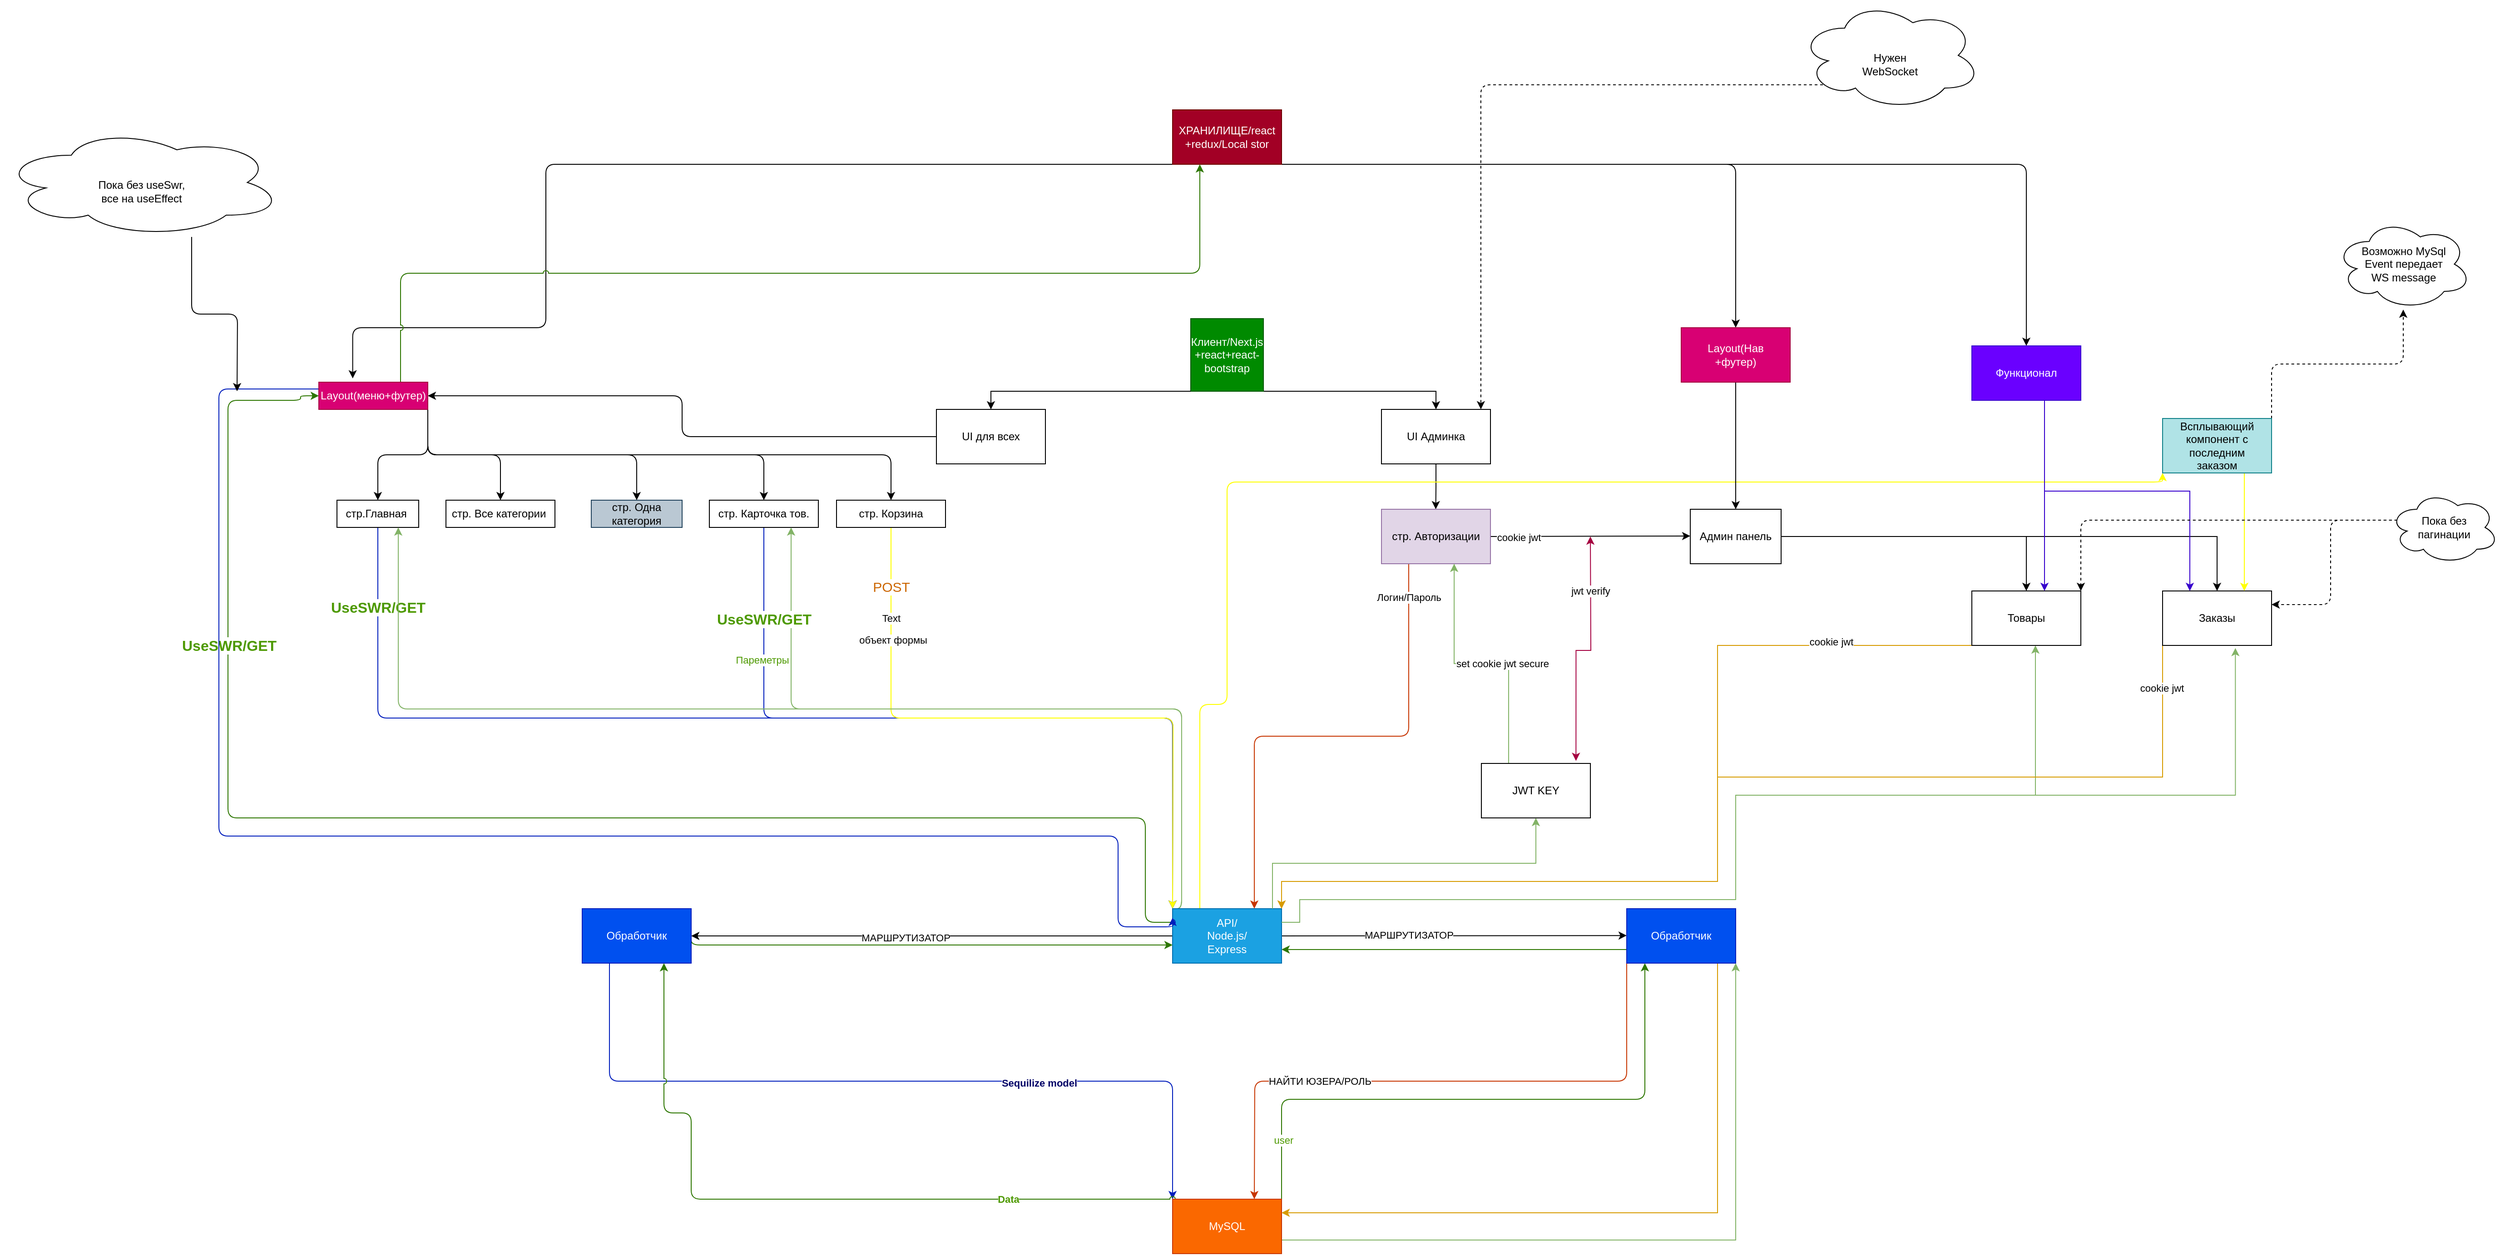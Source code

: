 <mxfile version="13.6.1" type="github">
  <diagram id="jv_QW0BuvOG6lZc9IcTr" name="Page-1">
    <mxGraphModel dx="2010" dy="21202" grid="1" gridSize="10" guides="1" tooltips="1" connect="1" arrows="1" fold="1" page="1" pageScale="1" pageWidth="10000" pageHeight="20000" math="0" shadow="0">
      <root>
        <mxCell id="0" />
        <mxCell id="1" parent="0" />
        <mxCell id="PjABoN36UxYp-kSusRIM-8" style="edgeStyle=orthogonalEdgeStyle;rounded=0;orthogonalLoop=1;jettySize=auto;html=1;exitX=1;exitY=1;exitDx=0;exitDy=0;entryX=0.5;entryY=0;entryDx=0;entryDy=0;" parent="1" source="PjABoN36UxYp-kSusRIM-1" target="PjABoN36UxYp-kSusRIM-6" edge="1">
          <mxGeometry relative="1" as="geometry">
            <Array as="points">
              <mxPoint x="10230" y="390" />
            </Array>
          </mxGeometry>
        </mxCell>
        <mxCell id="PjABoN36UxYp-kSusRIM-1" value="Клиент/Next.js&lt;br&gt;+react+react-bootstrap" style="whiteSpace=wrap;html=1;aspect=fixed;fillColor=#008a00;strokeColor=#005700;fontColor=#ffffff;" parent="1" vertex="1">
          <mxGeometry x="9960" y="310" width="80" height="80" as="geometry" />
        </mxCell>
        <mxCell id="PjABoN36UxYp-kSusRIM-4" style="edgeStyle=orthogonalEdgeStyle;rounded=0;orthogonalLoop=1;jettySize=auto;html=1;exitX=0;exitY=1;exitDx=0;exitDy=0;" parent="1" source="PjABoN36UxYp-kSusRIM-1" target="PjABoN36UxYp-kSusRIM-5" edge="1">
          <mxGeometry relative="1" as="geometry">
            <mxPoint x="9710" y="540" as="targetPoint" />
            <mxPoint x="9966" y="500" as="sourcePoint" />
            <Array as="points">
              <mxPoint x="9740" y="390" />
            </Array>
          </mxGeometry>
        </mxCell>
        <mxCell id="PjABoN36UxYp-kSusRIM-76" style="edgeStyle=orthogonalEdgeStyle;rounded=1;sketch=0;jumpStyle=arc;orthogonalLoop=1;jettySize=auto;html=1;exitX=0;exitY=0.5;exitDx=0;exitDy=0;entryX=1;entryY=0.5;entryDx=0;entryDy=0;strokeColor=#000000;fontColor=#4D9900;" parent="1" source="PjABoN36UxYp-kSusRIM-5" target="PjABoN36UxYp-kSusRIM-69" edge="1">
          <mxGeometry relative="1" as="geometry" />
        </mxCell>
        <mxCell id="PjABoN36UxYp-kSusRIM-5" value="UI для всех" style="rounded=0;whiteSpace=wrap;html=1;" parent="1" vertex="1">
          <mxGeometry x="9680" y="410" width="120" height="60" as="geometry" />
        </mxCell>
        <mxCell id="PjABoN36UxYp-kSusRIM-22" style="edgeStyle=orthogonalEdgeStyle;rounded=0;orthogonalLoop=1;jettySize=auto;html=1;exitX=0.5;exitY=1;exitDx=0;exitDy=0;" parent="1" source="PjABoN36UxYp-kSusRIM-6" edge="1">
          <mxGeometry relative="1" as="geometry">
            <mxPoint x="10229.765" y="520" as="targetPoint" />
          </mxGeometry>
        </mxCell>
        <mxCell id="PjABoN36UxYp-kSusRIM-6" value="UI Админка" style="rounded=0;whiteSpace=wrap;html=1;" parent="1" vertex="1">
          <mxGeometry x="10170" y="410" width="120" height="60" as="geometry" />
        </mxCell>
        <mxCell id="PjABoN36UxYp-kSusRIM-58" style="edgeStyle=orthogonalEdgeStyle;rounded=1;sketch=0;jumpStyle=arc;orthogonalLoop=1;jettySize=auto;html=1;exitX=0.5;exitY=1;exitDx=0;exitDy=0;entryX=0;entryY=0;entryDx=0;entryDy=0;strokeColor=#001DBC;fillColor=#0050ef;" parent="1" source="PjABoN36UxYp-kSusRIM-10" target="PjABoN36UxYp-kSusRIM-24" edge="1">
          <mxGeometry relative="1" as="geometry" />
        </mxCell>
        <mxCell id="PjABoN36UxYp-kSusRIM-63" value="&lt;font color=&quot;#4d9900&quot;&gt;&lt;span style=&quot;font-size: 16px&quot;&gt;&lt;b&gt;UseSWR/GET&lt;/b&gt;&lt;/span&gt;&lt;/font&gt;" style="edgeLabel;html=1;align=center;verticalAlign=middle;resizable=0;points=[];" parent="PjABoN36UxYp-kSusRIM-58" vertex="1" connectable="0">
          <mxGeometry x="-0.865" relative="1" as="geometry">
            <mxPoint as="offset" />
          </mxGeometry>
        </mxCell>
        <mxCell id="PjABoN36UxYp-kSusRIM-10" value="стр.Главная&amp;nbsp;" style="rounded=0;whiteSpace=wrap;html=1;" parent="1" vertex="1">
          <mxGeometry x="9020" y="510" width="90" height="30" as="geometry" />
        </mxCell>
        <mxCell id="PjABoN36UxYp-kSusRIM-12" value="стр. Все категории&amp;nbsp;" style="rounded=0;whiteSpace=wrap;html=1;" parent="1" vertex="1">
          <mxGeometry x="9140" y="510" width="120" height="30" as="geometry" />
        </mxCell>
        <mxCell id="PjABoN36UxYp-kSusRIM-14" value="стр. Одна категория" style="rounded=0;whiteSpace=wrap;html=1;fillColor=#bac8d3;strokeColor=#23445d;" parent="1" vertex="1">
          <mxGeometry x="9300" y="510" width="100" height="30" as="geometry" />
        </mxCell>
        <mxCell id="PjABoN36UxYp-kSusRIM-61" style="edgeStyle=orthogonalEdgeStyle;rounded=1;sketch=0;jumpStyle=arc;orthogonalLoop=1;jettySize=auto;html=1;exitX=0.5;exitY=1;exitDx=0;exitDy=0;strokeColor=#001DBC;fillColor=#0050ef;" parent="1" source="PjABoN36UxYp-kSusRIM-17" edge="1">
          <mxGeometry relative="1" as="geometry">
            <mxPoint x="9940" y="960" as="targetPoint" />
          </mxGeometry>
        </mxCell>
        <mxCell id="PjABoN36UxYp-kSusRIM-88" value="Пареметры" style="edgeLabel;html=1;align=center;verticalAlign=middle;resizable=0;points=[];fontColor=#4D9900;" parent="PjABoN36UxYp-kSusRIM-61" vertex="1" connectable="0">
          <mxGeometry x="-0.665" y="-2" relative="1" as="geometry">
            <mxPoint as="offset" />
          </mxGeometry>
        </mxCell>
        <mxCell id="PjABoN36UxYp-kSusRIM-17" value="стр. Карточка тов." style="rounded=0;whiteSpace=wrap;html=1;" parent="1" vertex="1">
          <mxGeometry x="9430" y="510" width="120" height="30" as="geometry" />
        </mxCell>
        <mxCell id="PjABoN36UxYp-kSusRIM-62" style="edgeStyle=orthogonalEdgeStyle;rounded=1;sketch=0;jumpStyle=arc;orthogonalLoop=1;jettySize=auto;html=1;exitX=0.5;exitY=1;exitDx=0;exitDy=0;fillColor=#b0e3e6;strokeColor=#FFFF00;" parent="1" source="PjABoN36UxYp-kSusRIM-19" edge="1">
          <mxGeometry relative="1" as="geometry">
            <mxPoint x="9940" y="960" as="targetPoint" />
          </mxGeometry>
        </mxCell>
        <mxCell id="PjABoN36UxYp-kSusRIM-67" value="&lt;font style=&quot;font-size: 15px&quot; color=&quot;#cc6600&quot;&gt;POST&lt;/font&gt;" style="edgeLabel;html=1;align=center;verticalAlign=middle;resizable=0;points=[];" parent="PjABoN36UxYp-kSusRIM-62" vertex="1" connectable="0">
          <mxGeometry x="-0.822" relative="1" as="geometry">
            <mxPoint as="offset" />
          </mxGeometry>
        </mxCell>
        <mxCell id="PjABoN36UxYp-kSusRIM-68" value="объект формы" style="edgeLabel;html=1;align=center;verticalAlign=middle;resizable=0;points=[];" parent="PjABoN36UxYp-kSusRIM-62" vertex="1" connectable="0">
          <mxGeometry x="-0.661" y="2" relative="1" as="geometry">
            <mxPoint as="offset" />
          </mxGeometry>
        </mxCell>
        <mxCell id="roOu49d92A6TyhgndbFw-57" value="Text" style="edgeLabel;html=1;align=center;verticalAlign=middle;resizable=0;points=[];" vertex="1" connectable="0" parent="PjABoN36UxYp-kSusRIM-62">
          <mxGeometry x="-0.728" relative="1" as="geometry">
            <mxPoint as="offset" />
          </mxGeometry>
        </mxCell>
        <mxCell id="PjABoN36UxYp-kSusRIM-19" value="стр. Корзина" style="rounded=0;whiteSpace=wrap;html=1;" parent="1" vertex="1">
          <mxGeometry x="9570" y="510" width="120" height="30" as="geometry" />
        </mxCell>
        <mxCell id="PjABoN36UxYp-kSusRIM-99" style="edgeStyle=orthogonalEdgeStyle;rounded=1;sketch=0;jumpStyle=arc;orthogonalLoop=1;jettySize=auto;html=1;exitX=0.25;exitY=1;exitDx=0;exitDy=0;entryX=0.75;entryY=0;entryDx=0;entryDy=0;strokeColor=#C73500;fontColor=#4D9900;fillColor=#fa6800;" parent="1" source="PjABoN36UxYp-kSusRIM-23" target="PjABoN36UxYp-kSusRIM-24" edge="1">
          <mxGeometry relative="1" as="geometry" />
        </mxCell>
        <mxCell id="PjABoN36UxYp-kSusRIM-100" value="&lt;font color=&quot;#000000&quot;&gt;Логин/Пароль&lt;/font&gt;" style="edgeLabel;html=1;align=center;verticalAlign=middle;resizable=0;points=[];fontColor=#4D9900;" parent="PjABoN36UxYp-kSusRIM-99" vertex="1" connectable="0">
          <mxGeometry x="-0.868" relative="1" as="geometry">
            <mxPoint as="offset" />
          </mxGeometry>
        </mxCell>
        <mxCell id="roOu49d92A6TyhgndbFw-11" style="edgeStyle=orthogonalEdgeStyle;rounded=0;orthogonalLoop=1;jettySize=auto;html=1;exitX=1;exitY=0.5;exitDx=0;exitDy=0;" edge="1" parent="1" source="PjABoN36UxYp-kSusRIM-23">
          <mxGeometry relative="1" as="geometry">
            <mxPoint x="10510.0" y="549.471" as="targetPoint" />
          </mxGeometry>
        </mxCell>
        <mxCell id="roOu49d92A6TyhgndbFw-14" value="cookie jwt" style="edgeLabel;html=1;align=center;verticalAlign=middle;resizable=0;points=[];" vertex="1" connectable="0" parent="roOu49d92A6TyhgndbFw-11">
          <mxGeometry x="0.003" y="87" relative="1" as="geometry">
            <mxPoint x="-80" y="87.53" as="offset" />
          </mxGeometry>
        </mxCell>
        <mxCell id="PjABoN36UxYp-kSusRIM-23" value="стр. Авторизации" style="rounded=0;whiteSpace=wrap;html=1;fillColor=#e1d5e7;strokeColor=#9673a6;" parent="1" vertex="1">
          <mxGeometry x="10170" y="520" width="120" height="60" as="geometry" />
        </mxCell>
        <mxCell id="PjABoN36UxYp-kSusRIM-55" style="edgeStyle=orthogonalEdgeStyle;rounded=1;sketch=0;jumpStyle=arc;orthogonalLoop=1;jettySize=auto;html=1;exitX=0;exitY=0.5;exitDx=0;exitDy=0;strokeColor=#000000;" parent="1" source="PjABoN36UxYp-kSusRIM-24" target="PjABoN36UxYp-kSusRIM-26" edge="1">
          <mxGeometry relative="1" as="geometry" />
        </mxCell>
        <mxCell id="PjABoN36UxYp-kSusRIM-56" value="МАРШРУТИЗАТОР" style="edgeLabel;html=1;align=center;verticalAlign=middle;resizable=0;points=[];" parent="PjABoN36UxYp-kSusRIM-55" vertex="1" connectable="0">
          <mxGeometry x="0.112" y="2" relative="1" as="geometry">
            <mxPoint as="offset" />
          </mxGeometry>
        </mxCell>
        <mxCell id="PjABoN36UxYp-kSusRIM-78" style="edgeStyle=orthogonalEdgeStyle;rounded=1;sketch=0;jumpStyle=arc;orthogonalLoop=1;jettySize=auto;html=1;exitX=0;exitY=0.25;exitDx=0;exitDy=0;strokeColor=#2D7600;fontColor=#4D9900;entryX=0;entryY=0.5;entryDx=0;entryDy=0;fillColor=#60a917;" parent="1" source="PjABoN36UxYp-kSusRIM-24" target="PjABoN36UxYp-kSusRIM-69" edge="1">
          <mxGeometry relative="1" as="geometry">
            <mxPoint x="8930" y="420" as="targetPoint" />
            <Array as="points">
              <mxPoint x="9910" y="975" />
              <mxPoint x="9910" y="860" />
              <mxPoint x="8900" y="860" />
              <mxPoint x="8900" y="400" />
              <mxPoint x="8980" y="400" />
              <mxPoint x="8980" y="395" />
            </Array>
          </mxGeometry>
        </mxCell>
        <mxCell id="PjABoN36UxYp-kSusRIM-96" value="&lt;b style=&quot;font-size: 16px&quot;&gt;UseSWR/GET&lt;/b&gt;" style="edgeLabel;html=1;align=center;verticalAlign=middle;resizable=0;points=[];fontColor=#4D9900;" parent="PjABoN36UxYp-kSusRIM-78" vertex="1" connectable="0">
          <mxGeometry x="0.564" y="-1" relative="1" as="geometry">
            <mxPoint as="offset" />
          </mxGeometry>
        </mxCell>
        <mxCell id="PjABoN36UxYp-kSusRIM-97" style="edgeStyle=orthogonalEdgeStyle;rounded=1;sketch=0;jumpStyle=arc;orthogonalLoop=1;jettySize=auto;html=1;exitX=1;exitY=0.5;exitDx=0;exitDy=0;strokeColor=#000000;fontColor=#4D9900;" parent="1" source="PjABoN36UxYp-kSusRIM-24" edge="1">
          <mxGeometry relative="1" as="geometry">
            <mxPoint x="10440" y="989.571" as="targetPoint" />
          </mxGeometry>
        </mxCell>
        <mxCell id="PjABoN36UxYp-kSusRIM-101" value="&lt;font color=&quot;#000000&quot;&gt;МАРШРУТИЗАТОР&lt;/font&gt;" style="edgeLabel;html=1;align=center;verticalAlign=middle;resizable=0;points=[];fontColor=#4D9900;" parent="PjABoN36UxYp-kSusRIM-97" vertex="1" connectable="0">
          <mxGeometry x="0.001" y="50" relative="1" as="geometry">
            <mxPoint x="-50" y="49" as="offset" />
          </mxGeometry>
        </mxCell>
        <mxCell id="roOu49d92A6TyhgndbFw-39" style="edgeStyle=orthogonalEdgeStyle;rounded=1;orthogonalLoop=1;jettySize=auto;html=1;exitX=0;exitY=0;exitDx=0;exitDy=0;entryX=0.75;entryY=1;entryDx=0;entryDy=0;startArrow=none;startFill=0;fillColor=#d5e8d4;strokeColor=#82b366;" edge="1" parent="1" source="PjABoN36UxYp-kSusRIM-24" target="PjABoN36UxYp-kSusRIM-10">
          <mxGeometry relative="1" as="geometry">
            <Array as="points">
              <mxPoint x="9950" y="960" />
              <mxPoint x="9950" y="740" />
              <mxPoint x="9088" y="740" />
            </Array>
          </mxGeometry>
        </mxCell>
        <mxCell id="roOu49d92A6TyhgndbFw-40" style="edgeStyle=orthogonalEdgeStyle;rounded=1;orthogonalLoop=1;jettySize=auto;html=1;exitX=0;exitY=0;exitDx=0;exitDy=0;entryX=0.75;entryY=1;entryDx=0;entryDy=0;startArrow=none;startFill=0;fillColor=#d5e8d4;strokeColor=#82b366;" edge="1" parent="1" source="PjABoN36UxYp-kSusRIM-24" target="PjABoN36UxYp-kSusRIM-17">
          <mxGeometry relative="1" as="geometry">
            <Array as="points">
              <mxPoint x="9950" y="960" />
              <mxPoint x="9950" y="740" />
              <mxPoint x="9520" y="740" />
            </Array>
          </mxGeometry>
        </mxCell>
        <mxCell id="roOu49d92A6TyhgndbFw-58" style="edgeStyle=orthogonalEdgeStyle;rounded=1;orthogonalLoop=1;jettySize=auto;html=1;exitX=0.25;exitY=0;exitDx=0;exitDy=0;startArrow=none;startFill=0;strokeColor=#FFFF00;entryX=0;entryY=1;entryDx=0;entryDy=0;" edge="1" parent="1" source="PjABoN36UxYp-kSusRIM-24" target="roOu49d92A6TyhgndbFw-55">
          <mxGeometry relative="1" as="geometry">
            <mxPoint x="10050" y="510" as="targetPoint" />
            <Array as="points">
              <mxPoint x="9970" y="735" />
              <mxPoint x="10000" y="735" />
              <mxPoint x="10000" y="490" />
              <mxPoint x="11030" y="490" />
            </Array>
          </mxGeometry>
        </mxCell>
        <mxCell id="PjABoN36UxYp-kSusRIM-24" value="API/&lt;br&gt;Node.js/&lt;br&gt;Express" style="rounded=0;whiteSpace=wrap;html=1;fillColor=#1ba1e2;strokeColor=#006EAF;fontColor=#ffffff;" parent="1" vertex="1">
          <mxGeometry x="9940" y="960" width="120" height="60" as="geometry" />
        </mxCell>
        <mxCell id="PjABoN36UxYp-kSusRIM-89" style="edgeStyle=orthogonalEdgeStyle;rounded=1;sketch=0;jumpStyle=arc;orthogonalLoop=1;jettySize=auto;html=1;exitX=0.25;exitY=1;exitDx=0;exitDy=0;entryX=0;entryY=0;entryDx=0;entryDy=0;strokeColor=#001DBC;fontColor=#4D9900;fillColor=#0050ef;" parent="1" source="PjABoN36UxYp-kSusRIM-26" target="PjABoN36UxYp-kSusRIM-51" edge="1">
          <mxGeometry relative="1" as="geometry" />
        </mxCell>
        <mxCell id="PjABoN36UxYp-kSusRIM-93" value="&lt;b&gt;&lt;font color=&quot;#000066&quot;&gt;Sequilize model&lt;/font&gt;&lt;/b&gt;" style="edgeLabel;html=1;align=center;verticalAlign=middle;resizable=0;points=[];fontColor=#4D9900;" parent="PjABoN36UxYp-kSusRIM-89" vertex="1" connectable="0">
          <mxGeometry x="0.369" y="-1" relative="1" as="geometry">
            <mxPoint y="1" as="offset" />
          </mxGeometry>
        </mxCell>
        <mxCell id="PjABoN36UxYp-kSusRIM-95" style="edgeStyle=orthogonalEdgeStyle;rounded=1;sketch=0;jumpStyle=arc;orthogonalLoop=1;jettySize=auto;html=1;exitX=1;exitY=0.5;exitDx=0;exitDy=0;strokeColor=#2D7600;fontColor=#4D9900;fillColor=#60a917;" parent="1" source="PjABoN36UxYp-kSusRIM-26" target="PjABoN36UxYp-kSusRIM-24" edge="1">
          <mxGeometry relative="1" as="geometry">
            <Array as="points">
              <mxPoint x="9410" y="1000" />
            </Array>
          </mxGeometry>
        </mxCell>
        <mxCell id="PjABoN36UxYp-kSusRIM-26" value="Обработчик" style="rounded=0;whiteSpace=wrap;html=1;fillColor=#0050ef;strokeColor=#001DBC;fontColor=#ffffff;" parent="1" vertex="1">
          <mxGeometry x="9290" y="960" width="120" height="60" as="geometry" />
        </mxCell>
        <mxCell id="PjABoN36UxYp-kSusRIM-91" style="edgeStyle=orthogonalEdgeStyle;rounded=1;sketch=0;jumpStyle=arc;orthogonalLoop=1;jettySize=auto;html=1;exitX=1;exitY=0;exitDx=0;exitDy=0;entryX=0.75;entryY=1;entryDx=0;entryDy=0;strokeColor=#2D7600;fontColor=#4D9900;fillColor=#60a917;" parent="1" source="PjABoN36UxYp-kSusRIM-51" target="PjABoN36UxYp-kSusRIM-26" edge="1">
          <mxGeometry relative="1" as="geometry">
            <Array as="points">
              <mxPoint x="9410" y="1185" />
              <mxPoint x="9380" y="1185" />
            </Array>
          </mxGeometry>
        </mxCell>
        <mxCell id="PjABoN36UxYp-kSusRIM-94" value="&lt;b&gt;Data&lt;/b&gt;" style="edgeLabel;html=1;align=center;verticalAlign=middle;resizable=0;points=[];fontColor=#4D9900;" parent="PjABoN36UxYp-kSusRIM-91" vertex="1" connectable="0">
          <mxGeometry x="-0.359" relative="1" as="geometry">
            <mxPoint as="offset" />
          </mxGeometry>
        </mxCell>
        <mxCell id="PjABoN36UxYp-kSusRIM-104" style="edgeStyle=orthogonalEdgeStyle;rounded=1;sketch=0;jumpStyle=arc;orthogonalLoop=1;jettySize=auto;html=1;exitX=1;exitY=0;exitDx=0;exitDy=0;strokeColor=#2D7600;fontColor=#4D9900;fillColor=#60a917;" parent="1" source="PjABoN36UxYp-kSusRIM-51" target="PjABoN36UxYp-kSusRIM-98" edge="1">
          <mxGeometry relative="1" as="geometry">
            <mxPoint x="10460" y="1060" as="targetPoint" />
            <Array as="points">
              <mxPoint x="10060" y="1170" />
              <mxPoint x="10460" y="1170" />
            </Array>
          </mxGeometry>
        </mxCell>
        <mxCell id="PjABoN36UxYp-kSusRIM-105" value="user" style="edgeLabel;html=1;align=center;verticalAlign=middle;resizable=0;points=[];fontColor=#4D9900;" parent="PjABoN36UxYp-kSusRIM-104" vertex="1" connectable="0">
          <mxGeometry x="-0.801" y="-2" relative="1" as="geometry">
            <mxPoint as="offset" />
          </mxGeometry>
        </mxCell>
        <mxCell id="roOu49d92A6TyhgndbFw-35" style="edgeStyle=orthogonalEdgeStyle;rounded=0;orthogonalLoop=1;jettySize=auto;html=1;exitX=1;exitY=0.75;exitDx=0;exitDy=0;startArrow=none;startFill=0;entryX=1;entryY=1;entryDx=0;entryDy=0;fillColor=#d5e8d4;strokeColor=#82b366;" edge="1" parent="1" source="PjABoN36UxYp-kSusRIM-51" target="PjABoN36UxYp-kSusRIM-98">
          <mxGeometry relative="1" as="geometry">
            <mxPoint x="10570" y="1324.667" as="targetPoint" />
          </mxGeometry>
        </mxCell>
        <mxCell id="PjABoN36UxYp-kSusRIM-51" value="MySQL" style="rounded=0;whiteSpace=wrap;html=1;fillColor=#fa6800;strokeColor=#C73500;fontColor=#ffffff;" parent="1" vertex="1">
          <mxGeometry x="9940" y="1280" width="120" height="60" as="geometry" />
        </mxCell>
        <mxCell id="PjABoN36UxYp-kSusRIM-74" style="edgeStyle=orthogonalEdgeStyle;rounded=1;sketch=0;jumpStyle=arc;orthogonalLoop=1;jettySize=auto;html=1;exitX=0;exitY=1;exitDx=0;exitDy=0;entryX=0.311;entryY=-0.139;entryDx=0;entryDy=0;entryPerimeter=0;strokeColor=#000000;" parent="1" source="PjABoN36UxYp-kSusRIM-57" target="PjABoN36UxYp-kSusRIM-69" edge="1">
          <mxGeometry relative="1" as="geometry">
            <Array as="points">
              <mxPoint x="9250" y="320" />
              <mxPoint x="9037" y="320" />
            </Array>
          </mxGeometry>
        </mxCell>
        <mxCell id="roOu49d92A6TyhgndbFw-54" style="edgeStyle=orthogonalEdgeStyle;rounded=1;orthogonalLoop=1;jettySize=auto;html=1;exitX=1;exitY=1;exitDx=0;exitDy=0;entryX=0.5;entryY=0;entryDx=0;entryDy=0;startArrow=none;startFill=0;" edge="1" parent="1" source="PjABoN36UxYp-kSusRIM-57" target="roOu49d92A6TyhgndbFw-45">
          <mxGeometry relative="1" as="geometry">
            <Array as="points">
              <mxPoint x="10560" y="140" />
            </Array>
          </mxGeometry>
        </mxCell>
        <mxCell id="roOu49d92A6TyhgndbFw-71" style="edgeStyle=orthogonalEdgeStyle;rounded=1;orthogonalLoop=1;jettySize=auto;html=1;exitX=1;exitY=1;exitDx=0;exitDy=0;startArrow=none;startFill=0;strokeColor=#000000;" edge="1" parent="1" source="PjABoN36UxYp-kSusRIM-57" target="roOu49d92A6TyhgndbFw-64">
          <mxGeometry relative="1" as="geometry">
            <Array as="points">
              <mxPoint x="10880" y="140" />
            </Array>
          </mxGeometry>
        </mxCell>
        <mxCell id="PjABoN36UxYp-kSusRIM-57" value="ХРАНИЛИЩЕ/react&lt;br&gt;+redux/Local stor" style="rounded=0;whiteSpace=wrap;html=1;fillColor=#a20025;strokeColor=#6F0000;fontColor=#ffffff;" parent="1" vertex="1">
          <mxGeometry x="9940" y="80" width="120" height="60" as="geometry" />
        </mxCell>
        <mxCell id="PjABoN36UxYp-kSusRIM-66" value="&lt;b style=&quot;color: rgb(77 , 153 , 0) ; font-size: 16px&quot;&gt;UseSWR/GET&lt;/b&gt;" style="edgeLabel;html=1;align=center;verticalAlign=middle;resizable=0;points=[];" parent="1" vertex="1" connectable="0">
          <mxGeometry x="9095" y="657.5" as="geometry">
            <mxPoint x="395" y="-17" as="offset" />
          </mxGeometry>
        </mxCell>
        <mxCell id="PjABoN36UxYp-kSusRIM-72" style="edgeStyle=orthogonalEdgeStyle;rounded=1;sketch=0;jumpStyle=arc;orthogonalLoop=1;jettySize=auto;html=1;exitX=0.75;exitY=0;exitDx=0;exitDy=0;entryX=0.25;entryY=1;entryDx=0;entryDy=0;strokeColor=#2D7600;fillColor=#60a917;" parent="1" source="PjABoN36UxYp-kSusRIM-69" target="PjABoN36UxYp-kSusRIM-57" edge="1">
          <mxGeometry relative="1" as="geometry" />
        </mxCell>
        <mxCell id="PjABoN36UxYp-kSusRIM-77" style="edgeStyle=orthogonalEdgeStyle;rounded=1;sketch=0;jumpStyle=arc;orthogonalLoop=1;jettySize=auto;html=1;exitX=0;exitY=0.25;exitDx=0;exitDy=0;strokeColor=#001DBC;fontColor=#4D9900;fillColor=#0050ef;" parent="1" source="PjABoN36UxYp-kSusRIM-69" edge="1">
          <mxGeometry relative="1" as="geometry">
            <mxPoint x="9940" y="970" as="targetPoint" />
            <Array as="points">
              <mxPoint x="8890" y="388" />
              <mxPoint x="8890" y="880" />
              <mxPoint x="9880" y="880" />
              <mxPoint x="9880" y="980" />
              <mxPoint x="9940" y="980" />
            </Array>
          </mxGeometry>
        </mxCell>
        <mxCell id="PjABoN36UxYp-kSusRIM-82" style="edgeStyle=orthogonalEdgeStyle;rounded=1;sketch=0;jumpStyle=arc;orthogonalLoop=1;jettySize=auto;html=1;exitX=1;exitY=1;exitDx=0;exitDy=0;entryX=0.5;entryY=0;entryDx=0;entryDy=0;strokeColor=#000000;fontColor=#4D9900;" parent="1" source="PjABoN36UxYp-kSusRIM-69" target="PjABoN36UxYp-kSusRIM-14" edge="1">
          <mxGeometry relative="1" as="geometry" />
        </mxCell>
        <mxCell id="PjABoN36UxYp-kSusRIM-83" style="edgeStyle=orthogonalEdgeStyle;rounded=1;sketch=0;jumpStyle=arc;orthogonalLoop=1;jettySize=auto;html=1;exitX=1;exitY=1;exitDx=0;exitDy=0;strokeColor=#000000;fontColor=#4D9900;" parent="1" source="PjABoN36UxYp-kSusRIM-69" target="PjABoN36UxYp-kSusRIM-17" edge="1">
          <mxGeometry relative="1" as="geometry" />
        </mxCell>
        <mxCell id="PjABoN36UxYp-kSusRIM-84" style="edgeStyle=orthogonalEdgeStyle;rounded=1;sketch=0;jumpStyle=arc;orthogonalLoop=1;jettySize=auto;html=1;exitX=1;exitY=1;exitDx=0;exitDy=0;strokeColor=#000000;fontColor=#4D9900;" parent="1" source="PjABoN36UxYp-kSusRIM-69" target="PjABoN36UxYp-kSusRIM-19" edge="1">
          <mxGeometry relative="1" as="geometry" />
        </mxCell>
        <mxCell id="PjABoN36UxYp-kSusRIM-85" style="edgeStyle=orthogonalEdgeStyle;rounded=1;sketch=0;jumpStyle=arc;orthogonalLoop=1;jettySize=auto;html=1;exitX=1;exitY=1;exitDx=0;exitDy=0;strokeColor=#000000;fontColor=#4D9900;" parent="1" source="PjABoN36UxYp-kSusRIM-69" target="PjABoN36UxYp-kSusRIM-12" edge="1">
          <mxGeometry relative="1" as="geometry" />
        </mxCell>
        <mxCell id="PjABoN36UxYp-kSusRIM-87" style="edgeStyle=orthogonalEdgeStyle;rounded=1;sketch=0;jumpStyle=arc;orthogonalLoop=1;jettySize=auto;html=1;exitX=1;exitY=1;exitDx=0;exitDy=0;entryX=0.5;entryY=0;entryDx=0;entryDy=0;strokeColor=#000000;fontColor=#4D9900;" parent="1" source="PjABoN36UxYp-kSusRIM-69" target="PjABoN36UxYp-kSusRIM-10" edge="1">
          <mxGeometry relative="1" as="geometry" />
        </mxCell>
        <mxCell id="PjABoN36UxYp-kSusRIM-69" value="Layout(меню+футер)" style="rounded=0;whiteSpace=wrap;html=1;fillColor=#d80073;strokeColor=#A50040;fontColor=#ffffff;" parent="1" vertex="1">
          <mxGeometry x="9000" y="380" width="120" height="30" as="geometry" />
        </mxCell>
        <mxCell id="PjABoN36UxYp-kSusRIM-102" style="edgeStyle=orthogonalEdgeStyle;rounded=1;sketch=0;jumpStyle=arc;orthogonalLoop=1;jettySize=auto;html=1;exitX=0;exitY=1;exitDx=0;exitDy=0;strokeColor=#C73500;fontColor=#4D9900;fillColor=#fa6800;" parent="1" source="PjABoN36UxYp-kSusRIM-98" edge="1">
          <mxGeometry relative="1" as="geometry">
            <mxPoint x="10030" y="1280" as="targetPoint" />
          </mxGeometry>
        </mxCell>
        <mxCell id="PjABoN36UxYp-kSusRIM-103" value="&lt;font color=&quot;#000000&quot;&gt;НАЙТИ ЮЗЕРА/РОЛЬ&lt;/font&gt;" style="edgeLabel;html=1;align=center;verticalAlign=middle;resizable=0;points=[];fontColor=#4D9900;" parent="PjABoN36UxYp-kSusRIM-102" vertex="1" connectable="0">
          <mxGeometry x="0.399" relative="1" as="geometry">
            <mxPoint as="offset" />
          </mxGeometry>
        </mxCell>
        <mxCell id="roOu49d92A6TyhgndbFw-15" style="edgeStyle=orthogonalEdgeStyle;rounded=0;orthogonalLoop=1;jettySize=auto;html=1;exitX=0.868;exitY=-0.046;exitDx=0;exitDy=0;exitPerimeter=0;fillColor=#d80073;strokeColor=#A50040;startArrow=classic;startFill=1;" edge="1" parent="1" source="roOu49d92A6TyhgndbFw-2">
          <mxGeometry relative="1" as="geometry">
            <mxPoint x="10400.0" y="550" as="targetPoint" />
          </mxGeometry>
        </mxCell>
        <mxCell id="roOu49d92A6TyhgndbFw-17" value="jwt verify" style="edgeLabel;html=1;align=center;verticalAlign=middle;resizable=0;points=[];" vertex="1" connectable="0" parent="roOu49d92A6TyhgndbFw-15">
          <mxGeometry x="0.852" y="-1" relative="1" as="geometry">
            <mxPoint x="-1" y="40.52" as="offset" />
          </mxGeometry>
        </mxCell>
        <mxCell id="roOu49d92A6TyhgndbFw-18" style="edgeStyle=orthogonalEdgeStyle;rounded=0;orthogonalLoop=1;jettySize=auto;html=1;entryX=0.5;entryY=1;entryDx=0;entryDy=0;fillColor=#d5e8d4;strokeColor=#82b366;" edge="1" parent="1" target="roOu49d92A6TyhgndbFw-2">
          <mxGeometry relative="1" as="geometry">
            <mxPoint x="10050" y="960" as="sourcePoint" />
            <Array as="points">
              <mxPoint x="10050" y="960" />
              <mxPoint x="10050" y="910" />
              <mxPoint x="10340" y="910" />
            </Array>
          </mxGeometry>
        </mxCell>
        <mxCell id="roOu49d92A6TyhgndbFw-34" style="edgeStyle=orthogonalEdgeStyle;rounded=0;orthogonalLoop=1;jettySize=auto;html=1;exitX=0.75;exitY=1;exitDx=0;exitDy=0;startArrow=none;startFill=0;entryX=1;entryY=0.25;entryDx=0;entryDy=0;fillColor=#ffe6cc;strokeColor=#d79b00;" edge="1" parent="1" source="PjABoN36UxYp-kSusRIM-98" target="PjABoN36UxYp-kSusRIM-51">
          <mxGeometry relative="1" as="geometry">
            <mxPoint x="10560" y="1270" as="targetPoint" />
            <Array as="points">
              <mxPoint x="10540" y="1020" />
              <mxPoint x="10540" y="1295" />
            </Array>
          </mxGeometry>
        </mxCell>
        <mxCell id="roOu49d92A6TyhgndbFw-36" style="edgeStyle=orthogonalEdgeStyle;rounded=0;orthogonalLoop=1;jettySize=auto;html=1;startArrow=none;startFill=0;fillColor=#d5e8d4;strokeColor=#82b366;" edge="1" parent="1" target="roOu49d92A6TyhgndbFw-20">
          <mxGeometry relative="1" as="geometry">
            <mxPoint x="10890" y="680" as="targetPoint" />
            <mxPoint x="10240" y="950" as="sourcePoint" />
            <Array as="points">
              <mxPoint x="10560" y="835" />
              <mxPoint x="10890" y="835" />
            </Array>
          </mxGeometry>
        </mxCell>
        <mxCell id="roOu49d92A6TyhgndbFw-38" style="edgeStyle=orthogonalEdgeStyle;rounded=0;orthogonalLoop=1;jettySize=auto;html=1;exitX=1;exitY=0.25;exitDx=0;exitDy=0;startArrow=none;startFill=0;entryX=0.668;entryY=1.047;entryDx=0;entryDy=0;entryPerimeter=0;fillColor=#d5e8d4;strokeColor=#82b366;" edge="1" parent="1" source="PjABoN36UxYp-kSusRIM-24" target="roOu49d92A6TyhgndbFw-22">
          <mxGeometry relative="1" as="geometry">
            <mxPoint x="11110" y="710" as="targetPoint" />
            <Array as="points">
              <mxPoint x="10080" y="975" />
              <mxPoint x="10080" y="950" />
              <mxPoint x="10560" y="950" />
              <mxPoint x="10560" y="835" />
              <mxPoint x="11110" y="835" />
            </Array>
          </mxGeometry>
        </mxCell>
        <mxCell id="roOu49d92A6TyhgndbFw-44" style="edgeStyle=orthogonalEdgeStyle;rounded=1;orthogonalLoop=1;jettySize=auto;html=1;exitX=0;exitY=0.75;exitDx=0;exitDy=0;entryX=1;entryY=0.75;entryDx=0;entryDy=0;startArrow=none;startFill=0;fillColor=#60a917;strokeColor=#2D7600;" edge="1" parent="1" source="PjABoN36UxYp-kSusRIM-98" target="PjABoN36UxYp-kSusRIM-24">
          <mxGeometry relative="1" as="geometry" />
        </mxCell>
        <mxCell id="PjABoN36UxYp-kSusRIM-98" value="Обработчик" style="rounded=0;whiteSpace=wrap;html=1;fontColor=#ffffff;fillColor=#0050ef;strokeColor=#001DBC;" parent="1" vertex="1">
          <mxGeometry x="10440" y="960" width="120" height="60" as="geometry" />
        </mxCell>
        <mxCell id="roOu49d92A6TyhgndbFw-7" style="edgeStyle=orthogonalEdgeStyle;rounded=0;orthogonalLoop=1;jettySize=auto;html=1;exitX=0.25;exitY=0;exitDx=0;exitDy=0;entryX=0.667;entryY=1;entryDx=0;entryDy=0;entryPerimeter=0;fillColor=#d5e8d4;strokeColor=#82b366;" edge="1" parent="1" source="roOu49d92A6TyhgndbFw-2" target="PjABoN36UxYp-kSusRIM-23">
          <mxGeometry relative="1" as="geometry" />
        </mxCell>
        <mxCell id="roOu49d92A6TyhgndbFw-8" value="set cookie jwt secure" style="edgeLabel;html=1;align=center;verticalAlign=middle;resizable=0;points=[];" vertex="1" connectable="0" parent="roOu49d92A6TyhgndbFw-7">
          <mxGeometry x="-0.215" y="7" relative="1" as="geometry">
            <mxPoint x="-7" y="-7" as="offset" />
          </mxGeometry>
        </mxCell>
        <mxCell id="roOu49d92A6TyhgndbFw-2" value="JWT KEY" style="rounded=0;whiteSpace=wrap;html=1;" vertex="1" parent="1">
          <mxGeometry x="10280" y="800" width="120" height="60" as="geometry" />
        </mxCell>
        <mxCell id="roOu49d92A6TyhgndbFw-23" style="edgeStyle=orthogonalEdgeStyle;rounded=0;orthogonalLoop=1;jettySize=auto;html=1;exitX=1;exitY=0.5;exitDx=0;exitDy=0;startArrow=none;startFill=0;" edge="1" parent="1" source="roOu49d92A6TyhgndbFw-12" target="roOu49d92A6TyhgndbFw-20">
          <mxGeometry relative="1" as="geometry" />
        </mxCell>
        <mxCell id="roOu49d92A6TyhgndbFw-24" style="edgeStyle=orthogonalEdgeStyle;rounded=0;orthogonalLoop=1;jettySize=auto;html=1;exitX=1;exitY=0.5;exitDx=0;exitDy=0;startArrow=none;startFill=0;" edge="1" parent="1" source="roOu49d92A6TyhgndbFw-12" target="roOu49d92A6TyhgndbFw-22">
          <mxGeometry relative="1" as="geometry" />
        </mxCell>
        <mxCell id="roOu49d92A6TyhgndbFw-12" value="Админ панель" style="rounded=0;whiteSpace=wrap;html=1;" vertex="1" parent="1">
          <mxGeometry x="10510" y="520" width="100" height="60" as="geometry" />
        </mxCell>
        <mxCell id="roOu49d92A6TyhgndbFw-32" style="edgeStyle=orthogonalEdgeStyle;rounded=0;orthogonalLoop=1;jettySize=auto;html=1;exitX=0;exitY=1;exitDx=0;exitDy=0;startArrow=none;startFill=0;fillColor=#ffe6cc;strokeColor=#d79b00;entryX=1;entryY=0;entryDx=0;entryDy=0;" edge="1" parent="1" source="roOu49d92A6TyhgndbFw-20" target="PjABoN36UxYp-kSusRIM-24">
          <mxGeometry relative="1" as="geometry">
            <mxPoint x="10540" y="960" as="targetPoint" />
            <Array as="points">
              <mxPoint x="10540" y="670" />
              <mxPoint x="10540" y="930" />
              <mxPoint x="10060" y="930" />
            </Array>
          </mxGeometry>
        </mxCell>
        <mxCell id="roOu49d92A6TyhgndbFw-42" value="cookie jwt" style="edgeLabel;html=1;align=center;verticalAlign=middle;resizable=0;points=[];" vertex="1" connectable="0" parent="roOu49d92A6TyhgndbFw-32">
          <mxGeometry x="-0.702" y="-4" relative="1" as="geometry">
            <mxPoint x="1" as="offset" />
          </mxGeometry>
        </mxCell>
        <mxCell id="roOu49d92A6TyhgndbFw-20" value="Товары" style="rounded=0;whiteSpace=wrap;html=1;" vertex="1" parent="1">
          <mxGeometry x="10820" y="610" width="120" height="60" as="geometry" />
        </mxCell>
        <mxCell id="roOu49d92A6TyhgndbFw-33" style="edgeStyle=orthogonalEdgeStyle;rounded=0;orthogonalLoop=1;jettySize=auto;html=1;exitX=0;exitY=1;exitDx=0;exitDy=0;startArrow=none;startFill=0;fillColor=#ffe6cc;strokeColor=#d79b00;entryX=1;entryY=0;entryDx=0;entryDy=0;" edge="1" parent="1" source="roOu49d92A6TyhgndbFw-22" target="PjABoN36UxYp-kSusRIM-24">
          <mxGeometry relative="1" as="geometry">
            <mxPoint x="10540" y="960" as="targetPoint" />
            <Array as="points">
              <mxPoint x="11030" y="815" />
              <mxPoint x="10540" y="815" />
              <mxPoint x="10540" y="930" />
              <mxPoint x="10060" y="930" />
            </Array>
          </mxGeometry>
        </mxCell>
        <mxCell id="roOu49d92A6TyhgndbFw-43" value="cookie jwt" style="edgeLabel;html=1;align=center;verticalAlign=middle;resizable=0;points=[];" vertex="1" connectable="0" parent="roOu49d92A6TyhgndbFw-33">
          <mxGeometry x="-0.924" y="-1" relative="1" as="geometry">
            <mxPoint y="-1" as="offset" />
          </mxGeometry>
        </mxCell>
        <mxCell id="roOu49d92A6TyhgndbFw-22" value="Заказы" style="rounded=0;whiteSpace=wrap;html=1;" vertex="1" parent="1">
          <mxGeometry x="11030" y="610" width="120" height="60" as="geometry" />
        </mxCell>
        <mxCell id="roOu49d92A6TyhgndbFw-47" style="edgeStyle=orthogonalEdgeStyle;rounded=1;orthogonalLoop=1;jettySize=auto;html=1;exitX=0.5;exitY=1;exitDx=0;exitDy=0;entryX=0.5;entryY=0;entryDx=0;entryDy=0;startArrow=none;startFill=0;" edge="1" parent="1" source="roOu49d92A6TyhgndbFw-45" target="roOu49d92A6TyhgndbFw-12">
          <mxGeometry relative="1" as="geometry" />
        </mxCell>
        <mxCell id="roOu49d92A6TyhgndbFw-45" value="" style="rounded=0;whiteSpace=wrap;html=1;fillColor=#d80073;strokeColor=#A50040;fontColor=#ffffff;" vertex="1" parent="1">
          <mxGeometry x="10500" y="320" width="120" height="60" as="geometry" />
        </mxCell>
        <mxCell id="roOu49d92A6TyhgndbFw-46" value="&lt;font color=&quot;#ffffff&quot;&gt;Layout(Нав +футер)&lt;/font&gt;" style="text;html=1;strokeColor=none;fillColor=none;align=center;verticalAlign=middle;whiteSpace=wrap;rounded=0;" vertex="1" parent="1">
          <mxGeometry x="10540" y="340" width="40" height="20" as="geometry" />
        </mxCell>
        <mxCell id="roOu49d92A6TyhgndbFw-50" style="edgeStyle=orthogonalEdgeStyle;rounded=1;orthogonalLoop=1;jettySize=auto;html=1;exitX=0.13;exitY=0.77;exitDx=0;exitDy=0;exitPerimeter=0;entryX=0.912;entryY=-0.002;entryDx=0;entryDy=0;startArrow=none;startFill=0;entryPerimeter=0;dashed=1;" edge="1" parent="1" source="roOu49d92A6TyhgndbFw-48" target="PjABoN36UxYp-kSusRIM-6">
          <mxGeometry relative="1" as="geometry" />
        </mxCell>
        <mxCell id="roOu49d92A6TyhgndbFw-48" value="" style="ellipse;shape=cloud;whiteSpace=wrap;html=1;" vertex="1" parent="1">
          <mxGeometry x="10630" y="-40" width="200" height="120" as="geometry" />
        </mxCell>
        <mxCell id="roOu49d92A6TyhgndbFw-49" value="Нужен WebSocket" style="text;html=1;strokeColor=none;fillColor=none;align=center;verticalAlign=middle;whiteSpace=wrap;rounded=0;" vertex="1" parent="1">
          <mxGeometry x="10680" y="-10" width="100" height="80" as="geometry" />
        </mxCell>
        <mxCell id="roOu49d92A6TyhgndbFw-51" value="" style="ellipse;shape=cloud;whiteSpace=wrap;html=1;" vertex="1" parent="1">
          <mxGeometry x="8650" y="100" width="310" height="120" as="geometry" />
        </mxCell>
        <mxCell id="roOu49d92A6TyhgndbFw-53" style="edgeStyle=orthogonalEdgeStyle;rounded=1;orthogonalLoop=1;jettySize=auto;html=1;exitX=1;exitY=1;exitDx=0;exitDy=0;startArrow=none;startFill=0;" edge="1" parent="1" source="roOu49d92A6TyhgndbFw-52">
          <mxGeometry relative="1" as="geometry">
            <mxPoint x="8910" y="390" as="targetPoint" />
          </mxGeometry>
        </mxCell>
        <mxCell id="roOu49d92A6TyhgndbFw-52" value="Пока без useSwr, все на useEffect" style="text;html=1;strokeColor=none;fillColor=none;align=center;verticalAlign=middle;whiteSpace=wrap;rounded=0;" vertex="1" parent="1">
          <mxGeometry x="8750" y="120" width="110" height="100" as="geometry" />
        </mxCell>
        <mxCell id="roOu49d92A6TyhgndbFw-59" style="edgeStyle=orthogonalEdgeStyle;rounded=1;orthogonalLoop=1;jettySize=auto;html=1;exitX=0.75;exitY=1;exitDx=0;exitDy=0;entryX=0.75;entryY=0;entryDx=0;entryDy=0;startArrow=none;startFill=0;strokeColor=#FFFF00;" edge="1" parent="1" source="roOu49d92A6TyhgndbFw-55" target="roOu49d92A6TyhgndbFw-22">
          <mxGeometry relative="1" as="geometry" />
        </mxCell>
        <mxCell id="roOu49d92A6TyhgndbFw-60" style="edgeStyle=orthogonalEdgeStyle;rounded=1;orthogonalLoop=1;jettySize=auto;html=1;exitX=1;exitY=0;exitDx=0;exitDy=0;startArrow=none;startFill=0;dashed=1;" edge="1" parent="1" source="roOu49d92A6TyhgndbFw-55" target="roOu49d92A6TyhgndbFw-61">
          <mxGeometry relative="1" as="geometry">
            <mxPoint x="11230" y="310" as="targetPoint" />
          </mxGeometry>
        </mxCell>
        <mxCell id="roOu49d92A6TyhgndbFw-55" value="" style="rounded=0;whiteSpace=wrap;html=1;fillColor=#b0e3e6;strokeColor=#0e8088;" vertex="1" parent="1">
          <mxGeometry x="11030" y="420" width="120" height="60" as="geometry" />
        </mxCell>
        <mxCell id="roOu49d92A6TyhgndbFw-56" value="Всплывающий&lt;br&gt;компонент с последним заказом" style="text;html=1;strokeColor=none;fillColor=none;align=center;verticalAlign=middle;whiteSpace=wrap;rounded=0;" vertex="1" parent="1">
          <mxGeometry x="11070" y="440" width="40" height="20" as="geometry" />
        </mxCell>
        <mxCell id="roOu49d92A6TyhgndbFw-61" value="" style="ellipse;shape=cloud;whiteSpace=wrap;html=1;" vertex="1" parent="1">
          <mxGeometry x="11220" y="200" width="150" height="100" as="geometry" />
        </mxCell>
        <mxCell id="roOu49d92A6TyhgndbFw-62" value="Возможно MySql Event передает WS message" style="text;html=1;strokeColor=none;fillColor=none;align=center;verticalAlign=middle;whiteSpace=wrap;rounded=0;" vertex="1" parent="1">
          <mxGeometry x="11242.5" y="190" width="105" height="120" as="geometry" />
        </mxCell>
        <mxCell id="roOu49d92A6TyhgndbFw-67" style="edgeStyle=orthogonalEdgeStyle;orthogonalLoop=1;jettySize=auto;html=1;startArrow=none;startFill=0;strokeColor=#3700CC;rounded=0;fillColor=#6a00ff;" edge="1" parent="1" target="roOu49d92A6TyhgndbFw-20">
          <mxGeometry relative="1" as="geometry">
            <mxPoint x="10880" y="400" as="sourcePoint" />
            <Array as="points">
              <mxPoint x="10900" y="400" />
            </Array>
          </mxGeometry>
        </mxCell>
        <mxCell id="roOu49d92A6TyhgndbFw-68" style="edgeStyle=orthogonalEdgeStyle;orthogonalLoop=1;jettySize=auto;html=1;exitX=0.75;exitY=1;exitDx=0;exitDy=0;entryX=0.25;entryY=0;entryDx=0;entryDy=0;startArrow=none;startFill=0;strokeColor=#3700CC;rounded=0;fillColor=#6a00ff;" edge="1" parent="1" source="roOu49d92A6TyhgndbFw-64" target="roOu49d92A6TyhgndbFw-22">
          <mxGeometry relative="1" as="geometry">
            <Array as="points">
              <mxPoint x="10900" y="400" />
              <mxPoint x="10900" y="500" />
              <mxPoint x="11060" y="500" />
            </Array>
          </mxGeometry>
        </mxCell>
        <mxCell id="roOu49d92A6TyhgndbFw-64" value="" style="rounded=0;whiteSpace=wrap;html=1;fillColor=#6a00ff;strokeColor=#3700CC;fontColor=#ffffff;" vertex="1" parent="1">
          <mxGeometry x="10820" y="340" width="120" height="60" as="geometry" />
        </mxCell>
        <mxCell id="roOu49d92A6TyhgndbFw-65" value="&lt;font color=&quot;#ffffff&quot;&gt;Функционал&lt;/font&gt;" style="text;html=1;strokeColor=none;fillColor=none;align=center;verticalAlign=middle;whiteSpace=wrap;rounded=0;" vertex="1" parent="1">
          <mxGeometry x="10860" y="360" width="40" height="20" as="geometry" />
        </mxCell>
        <mxCell id="roOu49d92A6TyhgndbFw-74" style="edgeStyle=orthogonalEdgeStyle;rounded=1;orthogonalLoop=1;jettySize=auto;html=1;exitX=0.07;exitY=0.4;exitDx=0;exitDy=0;exitPerimeter=0;entryX=1;entryY=0.25;entryDx=0;entryDy=0;startArrow=none;startFill=0;strokeColor=#000000;dashed=1;" edge="1" parent="1" source="roOu49d92A6TyhgndbFw-72" target="roOu49d92A6TyhgndbFw-22">
          <mxGeometry relative="1" as="geometry" />
        </mxCell>
        <mxCell id="roOu49d92A6TyhgndbFw-75" style="edgeStyle=orthogonalEdgeStyle;rounded=1;orthogonalLoop=1;jettySize=auto;html=1;exitX=0.07;exitY=0.4;exitDx=0;exitDy=0;exitPerimeter=0;entryX=1;entryY=0;entryDx=0;entryDy=0;dashed=1;startArrow=none;startFill=0;strokeColor=#000000;" edge="1" parent="1" source="roOu49d92A6TyhgndbFw-72" target="roOu49d92A6TyhgndbFw-20">
          <mxGeometry relative="1" as="geometry" />
        </mxCell>
        <mxCell id="roOu49d92A6TyhgndbFw-72" value="" style="ellipse;shape=cloud;whiteSpace=wrap;html=1;" vertex="1" parent="1">
          <mxGeometry x="11280" y="500" width="120" height="80" as="geometry" />
        </mxCell>
        <mxCell id="roOu49d92A6TyhgndbFw-73" value="Пока без пагинации" style="text;html=1;strokeColor=none;fillColor=none;align=center;verticalAlign=middle;whiteSpace=wrap;rounded=0;" vertex="1" parent="1">
          <mxGeometry x="11320" y="530" width="40" height="20" as="geometry" />
        </mxCell>
      </root>
    </mxGraphModel>
  </diagram>
</mxfile>
